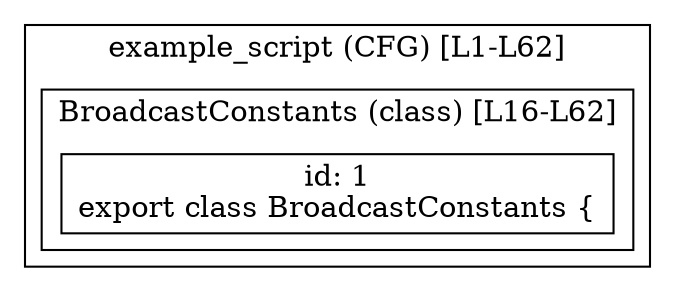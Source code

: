 digraph "85.ts" {
  subgraph "cluster_1" {
    label="example_script (CFG) [L1-L62]";
  subgraph "cluster_2" {
    label="BroadcastConstants (class) [L16-L62]";
    node_2_1 [label="id: 1\nexport class BroadcastConstants {", shape=box];
  }
  }
}